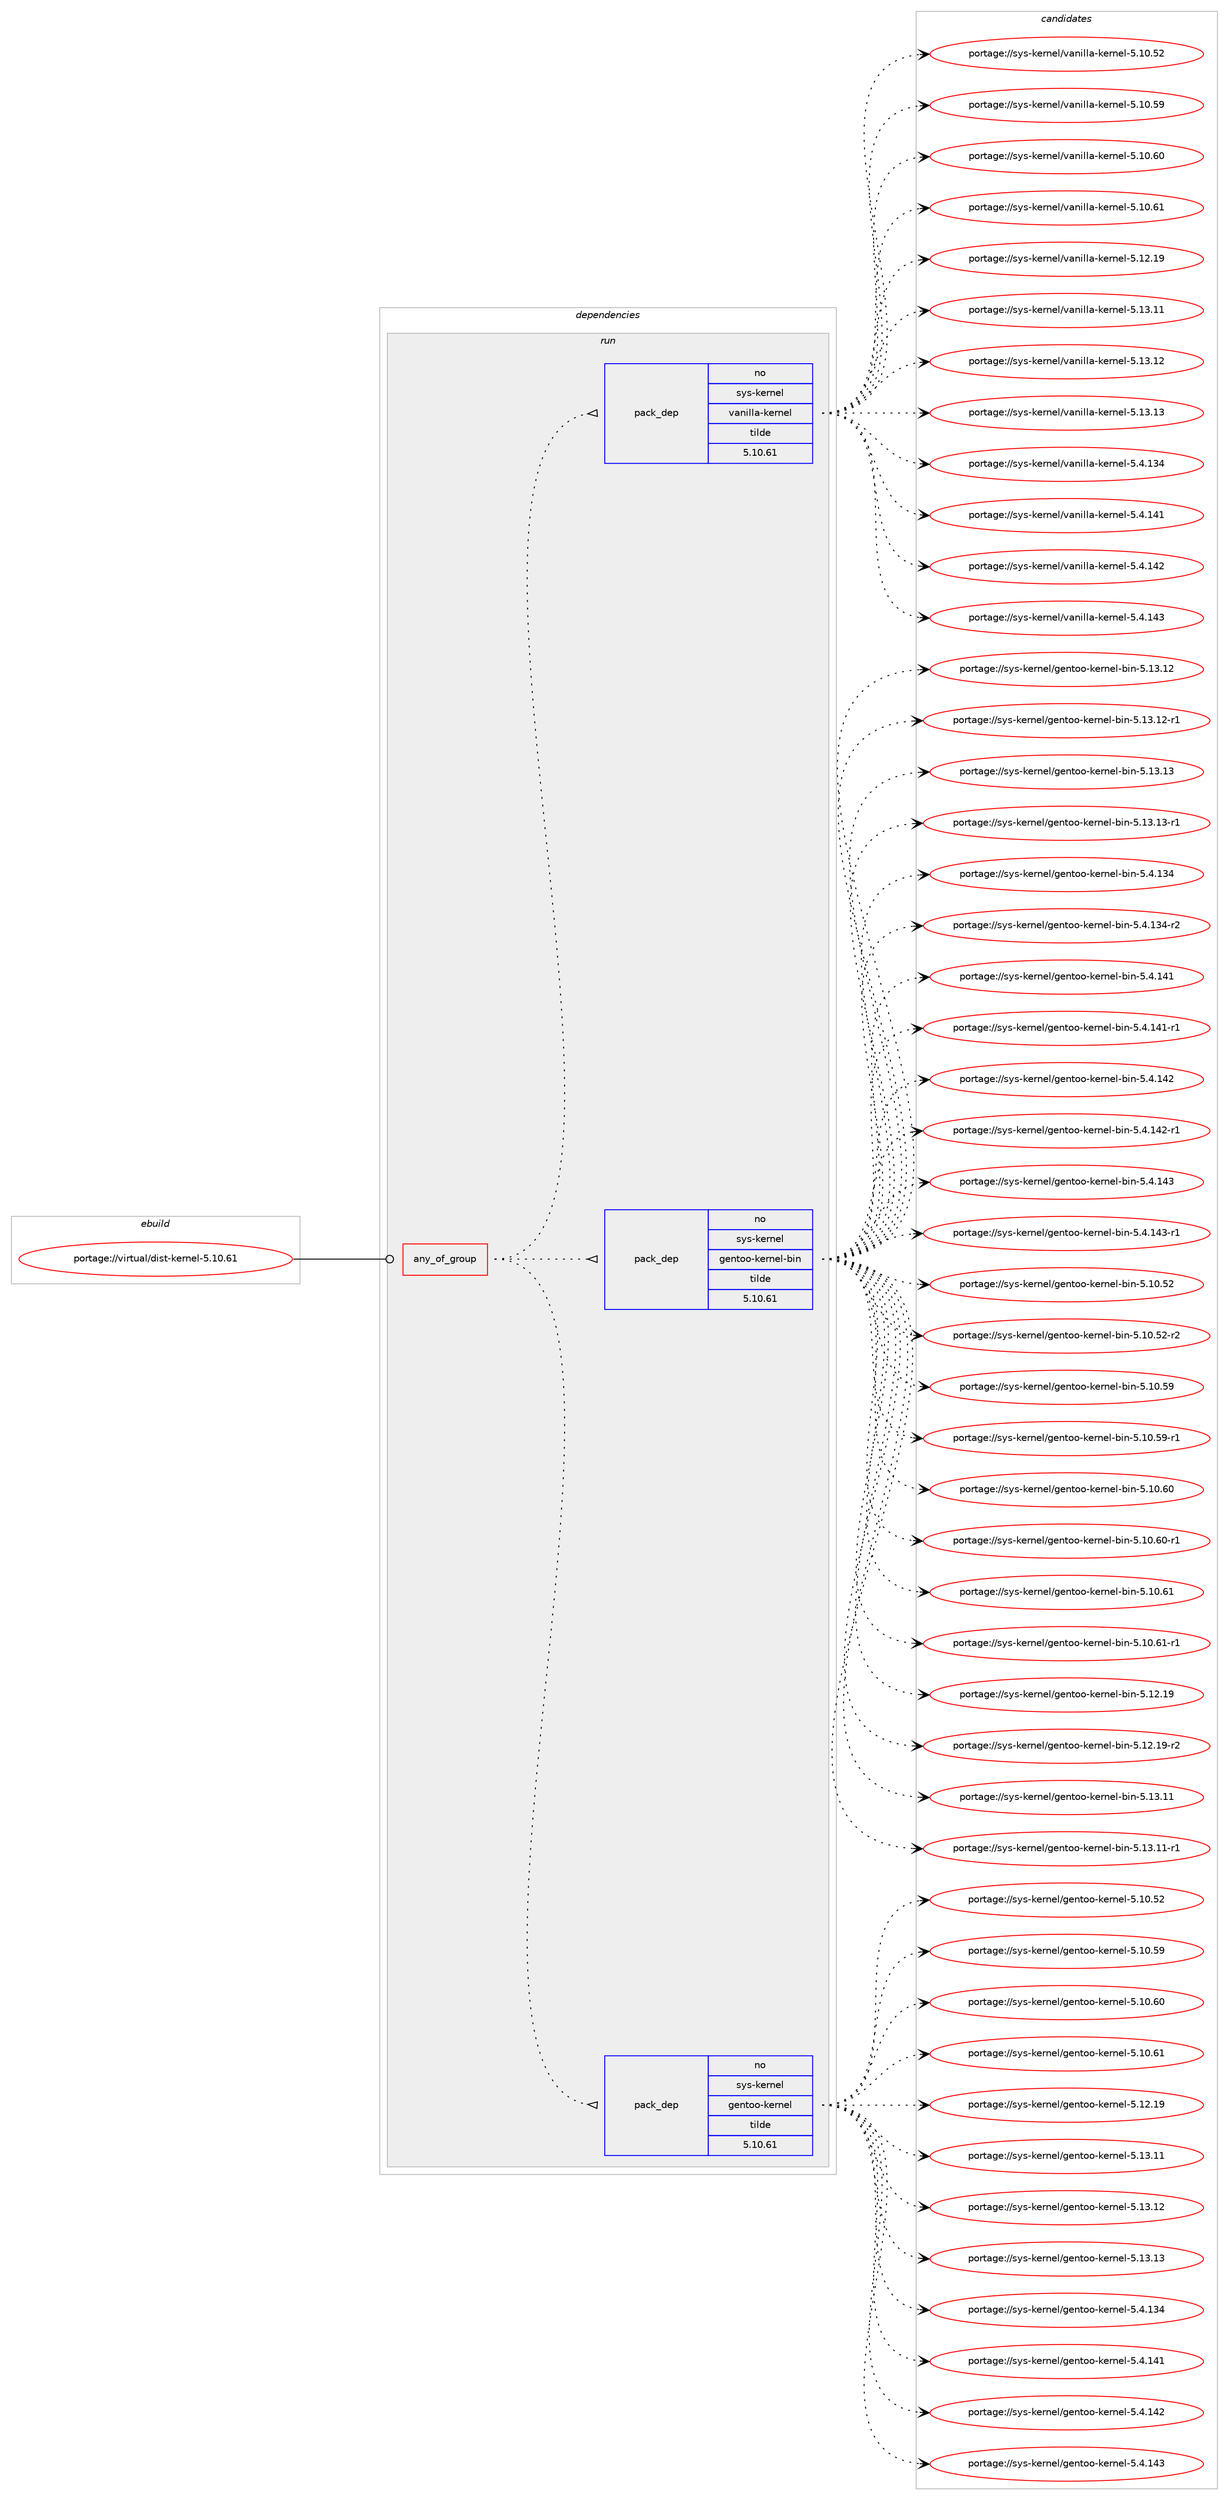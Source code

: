 digraph prolog {

# *************
# Graph options
# *************

newrank=true;
concentrate=true;
compound=true;
graph [rankdir=LR,fontname=Helvetica,fontsize=10,ranksep=1.5];#, ranksep=2.5, nodesep=0.2];
edge  [arrowhead=vee];
node  [fontname=Helvetica,fontsize=10];

# **********
# The ebuild
# **********

subgraph cluster_leftcol {
color=gray;
rank=same;
label=<<i>ebuild</i>>;
id [label="portage://virtual/dist-kernel-5.10.61", color=red, width=4, href="../virtual/dist-kernel-5.10.61.svg"];
}

# ****************
# The dependencies
# ****************

subgraph cluster_midcol {
color=gray;
label=<<i>dependencies</i>>;
subgraph cluster_compile {
fillcolor="#eeeeee";
style=filled;
label=<<i>compile</i>>;
}
subgraph cluster_compileandrun {
fillcolor="#eeeeee";
style=filled;
label=<<i>compile and run</i>>;
}
subgraph cluster_run {
fillcolor="#eeeeee";
style=filled;
label=<<i>run</i>>;
subgraph any27 {
dependency759 [label=<<TABLE BORDER="0" CELLBORDER="1" CELLSPACING="0" CELLPADDING="4"><TR><TD CELLPADDING="10">any_of_group</TD></TR></TABLE>>, shape=none, color=red];subgraph pack321 {
dependency760 [label=<<TABLE BORDER="0" CELLBORDER="1" CELLSPACING="0" CELLPADDING="4" WIDTH="220"><TR><TD ROWSPAN="6" CELLPADDING="30">pack_dep</TD></TR><TR><TD WIDTH="110">no</TD></TR><TR><TD>sys-kernel</TD></TR><TR><TD>gentoo-kernel</TD></TR><TR><TD>tilde</TD></TR><TR><TD>5.10.61</TD></TR></TABLE>>, shape=none, color=blue];
}
dependency759:e -> dependency760:w [weight=20,style="dotted",arrowhead="oinv"];
subgraph pack322 {
dependency761 [label=<<TABLE BORDER="0" CELLBORDER="1" CELLSPACING="0" CELLPADDING="4" WIDTH="220"><TR><TD ROWSPAN="6" CELLPADDING="30">pack_dep</TD></TR><TR><TD WIDTH="110">no</TD></TR><TR><TD>sys-kernel</TD></TR><TR><TD>gentoo-kernel-bin</TD></TR><TR><TD>tilde</TD></TR><TR><TD>5.10.61</TD></TR></TABLE>>, shape=none, color=blue];
}
dependency759:e -> dependency761:w [weight=20,style="dotted",arrowhead="oinv"];
subgraph pack323 {
dependency762 [label=<<TABLE BORDER="0" CELLBORDER="1" CELLSPACING="0" CELLPADDING="4" WIDTH="220"><TR><TD ROWSPAN="6" CELLPADDING="30">pack_dep</TD></TR><TR><TD WIDTH="110">no</TD></TR><TR><TD>sys-kernel</TD></TR><TR><TD>vanilla-kernel</TD></TR><TR><TD>tilde</TD></TR><TR><TD>5.10.61</TD></TR></TABLE>>, shape=none, color=blue];
}
dependency759:e -> dependency762:w [weight=20,style="dotted",arrowhead="oinv"];
}
id:e -> dependency759:w [weight=20,style="solid",arrowhead="odot"];
}
}

# **************
# The candidates
# **************

subgraph cluster_choices {
rank=same;
color=gray;
label=<<i>candidates</i>>;

subgraph choice321 {
color=black;
nodesep=1;
choice1151211154510710111411010110847103101110116111111451071011141101011084553464948465350 [label="portage://sys-kernel/gentoo-kernel-5.10.52", color=red, width=4,href="../sys-kernel/gentoo-kernel-5.10.52.svg"];
choice1151211154510710111411010110847103101110116111111451071011141101011084553464948465357 [label="portage://sys-kernel/gentoo-kernel-5.10.59", color=red, width=4,href="../sys-kernel/gentoo-kernel-5.10.59.svg"];
choice1151211154510710111411010110847103101110116111111451071011141101011084553464948465448 [label="portage://sys-kernel/gentoo-kernel-5.10.60", color=red, width=4,href="../sys-kernel/gentoo-kernel-5.10.60.svg"];
choice1151211154510710111411010110847103101110116111111451071011141101011084553464948465449 [label="portage://sys-kernel/gentoo-kernel-5.10.61", color=red, width=4,href="../sys-kernel/gentoo-kernel-5.10.61.svg"];
choice1151211154510710111411010110847103101110116111111451071011141101011084553464950464957 [label="portage://sys-kernel/gentoo-kernel-5.12.19", color=red, width=4,href="../sys-kernel/gentoo-kernel-5.12.19.svg"];
choice1151211154510710111411010110847103101110116111111451071011141101011084553464951464949 [label="portage://sys-kernel/gentoo-kernel-5.13.11", color=red, width=4,href="../sys-kernel/gentoo-kernel-5.13.11.svg"];
choice1151211154510710111411010110847103101110116111111451071011141101011084553464951464950 [label="portage://sys-kernel/gentoo-kernel-5.13.12", color=red, width=4,href="../sys-kernel/gentoo-kernel-5.13.12.svg"];
choice1151211154510710111411010110847103101110116111111451071011141101011084553464951464951 [label="portage://sys-kernel/gentoo-kernel-5.13.13", color=red, width=4,href="../sys-kernel/gentoo-kernel-5.13.13.svg"];
choice1151211154510710111411010110847103101110116111111451071011141101011084553465246495152 [label="portage://sys-kernel/gentoo-kernel-5.4.134", color=red, width=4,href="../sys-kernel/gentoo-kernel-5.4.134.svg"];
choice1151211154510710111411010110847103101110116111111451071011141101011084553465246495249 [label="portage://sys-kernel/gentoo-kernel-5.4.141", color=red, width=4,href="../sys-kernel/gentoo-kernel-5.4.141.svg"];
choice1151211154510710111411010110847103101110116111111451071011141101011084553465246495250 [label="portage://sys-kernel/gentoo-kernel-5.4.142", color=red, width=4,href="../sys-kernel/gentoo-kernel-5.4.142.svg"];
choice1151211154510710111411010110847103101110116111111451071011141101011084553465246495251 [label="portage://sys-kernel/gentoo-kernel-5.4.143", color=red, width=4,href="../sys-kernel/gentoo-kernel-5.4.143.svg"];
dependency760:e -> choice1151211154510710111411010110847103101110116111111451071011141101011084553464948465350:w [style=dotted,weight="100"];
dependency760:e -> choice1151211154510710111411010110847103101110116111111451071011141101011084553464948465357:w [style=dotted,weight="100"];
dependency760:e -> choice1151211154510710111411010110847103101110116111111451071011141101011084553464948465448:w [style=dotted,weight="100"];
dependency760:e -> choice1151211154510710111411010110847103101110116111111451071011141101011084553464948465449:w [style=dotted,weight="100"];
dependency760:e -> choice1151211154510710111411010110847103101110116111111451071011141101011084553464950464957:w [style=dotted,weight="100"];
dependency760:e -> choice1151211154510710111411010110847103101110116111111451071011141101011084553464951464949:w [style=dotted,weight="100"];
dependency760:e -> choice1151211154510710111411010110847103101110116111111451071011141101011084553464951464950:w [style=dotted,weight="100"];
dependency760:e -> choice1151211154510710111411010110847103101110116111111451071011141101011084553464951464951:w [style=dotted,weight="100"];
dependency760:e -> choice1151211154510710111411010110847103101110116111111451071011141101011084553465246495152:w [style=dotted,weight="100"];
dependency760:e -> choice1151211154510710111411010110847103101110116111111451071011141101011084553465246495249:w [style=dotted,weight="100"];
dependency760:e -> choice1151211154510710111411010110847103101110116111111451071011141101011084553465246495250:w [style=dotted,weight="100"];
dependency760:e -> choice1151211154510710111411010110847103101110116111111451071011141101011084553465246495251:w [style=dotted,weight="100"];
}
subgraph choice322 {
color=black;
nodesep=1;
choice11512111545107101114110101108471031011101161111114510710111411010110845981051104553464948465350 [label="portage://sys-kernel/gentoo-kernel-bin-5.10.52", color=red, width=4,href="../sys-kernel/gentoo-kernel-bin-5.10.52.svg"];
choice115121115451071011141101011084710310111011611111145107101114110101108459810511045534649484653504511450 [label="portage://sys-kernel/gentoo-kernel-bin-5.10.52-r2", color=red, width=4,href="../sys-kernel/gentoo-kernel-bin-5.10.52-r2.svg"];
choice11512111545107101114110101108471031011101161111114510710111411010110845981051104553464948465357 [label="portage://sys-kernel/gentoo-kernel-bin-5.10.59", color=red, width=4,href="../sys-kernel/gentoo-kernel-bin-5.10.59.svg"];
choice115121115451071011141101011084710310111011611111145107101114110101108459810511045534649484653574511449 [label="portage://sys-kernel/gentoo-kernel-bin-5.10.59-r1", color=red, width=4,href="../sys-kernel/gentoo-kernel-bin-5.10.59-r1.svg"];
choice11512111545107101114110101108471031011101161111114510710111411010110845981051104553464948465448 [label="portage://sys-kernel/gentoo-kernel-bin-5.10.60", color=red, width=4,href="../sys-kernel/gentoo-kernel-bin-5.10.60.svg"];
choice115121115451071011141101011084710310111011611111145107101114110101108459810511045534649484654484511449 [label="portage://sys-kernel/gentoo-kernel-bin-5.10.60-r1", color=red, width=4,href="../sys-kernel/gentoo-kernel-bin-5.10.60-r1.svg"];
choice11512111545107101114110101108471031011101161111114510710111411010110845981051104553464948465449 [label="portage://sys-kernel/gentoo-kernel-bin-5.10.61", color=red, width=4,href="../sys-kernel/gentoo-kernel-bin-5.10.61.svg"];
choice115121115451071011141101011084710310111011611111145107101114110101108459810511045534649484654494511449 [label="portage://sys-kernel/gentoo-kernel-bin-5.10.61-r1", color=red, width=4,href="../sys-kernel/gentoo-kernel-bin-5.10.61-r1.svg"];
choice11512111545107101114110101108471031011101161111114510710111411010110845981051104553464950464957 [label="portage://sys-kernel/gentoo-kernel-bin-5.12.19", color=red, width=4,href="../sys-kernel/gentoo-kernel-bin-5.12.19.svg"];
choice115121115451071011141101011084710310111011611111145107101114110101108459810511045534649504649574511450 [label="portage://sys-kernel/gentoo-kernel-bin-5.12.19-r2", color=red, width=4,href="../sys-kernel/gentoo-kernel-bin-5.12.19-r2.svg"];
choice11512111545107101114110101108471031011101161111114510710111411010110845981051104553464951464949 [label="portage://sys-kernel/gentoo-kernel-bin-5.13.11", color=red, width=4,href="../sys-kernel/gentoo-kernel-bin-5.13.11.svg"];
choice115121115451071011141101011084710310111011611111145107101114110101108459810511045534649514649494511449 [label="portage://sys-kernel/gentoo-kernel-bin-5.13.11-r1", color=red, width=4,href="../sys-kernel/gentoo-kernel-bin-5.13.11-r1.svg"];
choice11512111545107101114110101108471031011101161111114510710111411010110845981051104553464951464950 [label="portage://sys-kernel/gentoo-kernel-bin-5.13.12", color=red, width=4,href="../sys-kernel/gentoo-kernel-bin-5.13.12.svg"];
choice115121115451071011141101011084710310111011611111145107101114110101108459810511045534649514649504511449 [label="portage://sys-kernel/gentoo-kernel-bin-5.13.12-r1", color=red, width=4,href="../sys-kernel/gentoo-kernel-bin-5.13.12-r1.svg"];
choice11512111545107101114110101108471031011101161111114510710111411010110845981051104553464951464951 [label="portage://sys-kernel/gentoo-kernel-bin-5.13.13", color=red, width=4,href="../sys-kernel/gentoo-kernel-bin-5.13.13.svg"];
choice115121115451071011141101011084710310111011611111145107101114110101108459810511045534649514649514511449 [label="portage://sys-kernel/gentoo-kernel-bin-5.13.13-r1", color=red, width=4,href="../sys-kernel/gentoo-kernel-bin-5.13.13-r1.svg"];
choice11512111545107101114110101108471031011101161111114510710111411010110845981051104553465246495152 [label="portage://sys-kernel/gentoo-kernel-bin-5.4.134", color=red, width=4,href="../sys-kernel/gentoo-kernel-bin-5.4.134.svg"];
choice115121115451071011141101011084710310111011611111145107101114110101108459810511045534652464951524511450 [label="portage://sys-kernel/gentoo-kernel-bin-5.4.134-r2", color=red, width=4,href="../sys-kernel/gentoo-kernel-bin-5.4.134-r2.svg"];
choice11512111545107101114110101108471031011101161111114510710111411010110845981051104553465246495249 [label="portage://sys-kernel/gentoo-kernel-bin-5.4.141", color=red, width=4,href="../sys-kernel/gentoo-kernel-bin-5.4.141.svg"];
choice115121115451071011141101011084710310111011611111145107101114110101108459810511045534652464952494511449 [label="portage://sys-kernel/gentoo-kernel-bin-5.4.141-r1", color=red, width=4,href="../sys-kernel/gentoo-kernel-bin-5.4.141-r1.svg"];
choice11512111545107101114110101108471031011101161111114510710111411010110845981051104553465246495250 [label="portage://sys-kernel/gentoo-kernel-bin-5.4.142", color=red, width=4,href="../sys-kernel/gentoo-kernel-bin-5.4.142.svg"];
choice115121115451071011141101011084710310111011611111145107101114110101108459810511045534652464952504511449 [label="portage://sys-kernel/gentoo-kernel-bin-5.4.142-r1", color=red, width=4,href="../sys-kernel/gentoo-kernel-bin-5.4.142-r1.svg"];
choice11512111545107101114110101108471031011101161111114510710111411010110845981051104553465246495251 [label="portage://sys-kernel/gentoo-kernel-bin-5.4.143", color=red, width=4,href="../sys-kernel/gentoo-kernel-bin-5.4.143.svg"];
choice115121115451071011141101011084710310111011611111145107101114110101108459810511045534652464952514511449 [label="portage://sys-kernel/gentoo-kernel-bin-5.4.143-r1", color=red, width=4,href="../sys-kernel/gentoo-kernel-bin-5.4.143-r1.svg"];
dependency761:e -> choice11512111545107101114110101108471031011101161111114510710111411010110845981051104553464948465350:w [style=dotted,weight="100"];
dependency761:e -> choice115121115451071011141101011084710310111011611111145107101114110101108459810511045534649484653504511450:w [style=dotted,weight="100"];
dependency761:e -> choice11512111545107101114110101108471031011101161111114510710111411010110845981051104553464948465357:w [style=dotted,weight="100"];
dependency761:e -> choice115121115451071011141101011084710310111011611111145107101114110101108459810511045534649484653574511449:w [style=dotted,weight="100"];
dependency761:e -> choice11512111545107101114110101108471031011101161111114510710111411010110845981051104553464948465448:w [style=dotted,weight="100"];
dependency761:e -> choice115121115451071011141101011084710310111011611111145107101114110101108459810511045534649484654484511449:w [style=dotted,weight="100"];
dependency761:e -> choice11512111545107101114110101108471031011101161111114510710111411010110845981051104553464948465449:w [style=dotted,weight="100"];
dependency761:e -> choice115121115451071011141101011084710310111011611111145107101114110101108459810511045534649484654494511449:w [style=dotted,weight="100"];
dependency761:e -> choice11512111545107101114110101108471031011101161111114510710111411010110845981051104553464950464957:w [style=dotted,weight="100"];
dependency761:e -> choice115121115451071011141101011084710310111011611111145107101114110101108459810511045534649504649574511450:w [style=dotted,weight="100"];
dependency761:e -> choice11512111545107101114110101108471031011101161111114510710111411010110845981051104553464951464949:w [style=dotted,weight="100"];
dependency761:e -> choice115121115451071011141101011084710310111011611111145107101114110101108459810511045534649514649494511449:w [style=dotted,weight="100"];
dependency761:e -> choice11512111545107101114110101108471031011101161111114510710111411010110845981051104553464951464950:w [style=dotted,weight="100"];
dependency761:e -> choice115121115451071011141101011084710310111011611111145107101114110101108459810511045534649514649504511449:w [style=dotted,weight="100"];
dependency761:e -> choice11512111545107101114110101108471031011101161111114510710111411010110845981051104553464951464951:w [style=dotted,weight="100"];
dependency761:e -> choice115121115451071011141101011084710310111011611111145107101114110101108459810511045534649514649514511449:w [style=dotted,weight="100"];
dependency761:e -> choice11512111545107101114110101108471031011101161111114510710111411010110845981051104553465246495152:w [style=dotted,weight="100"];
dependency761:e -> choice115121115451071011141101011084710310111011611111145107101114110101108459810511045534652464951524511450:w [style=dotted,weight="100"];
dependency761:e -> choice11512111545107101114110101108471031011101161111114510710111411010110845981051104553465246495249:w [style=dotted,weight="100"];
dependency761:e -> choice115121115451071011141101011084710310111011611111145107101114110101108459810511045534652464952494511449:w [style=dotted,weight="100"];
dependency761:e -> choice11512111545107101114110101108471031011101161111114510710111411010110845981051104553465246495250:w [style=dotted,weight="100"];
dependency761:e -> choice115121115451071011141101011084710310111011611111145107101114110101108459810511045534652464952504511449:w [style=dotted,weight="100"];
dependency761:e -> choice11512111545107101114110101108471031011101161111114510710111411010110845981051104553465246495251:w [style=dotted,weight="100"];
dependency761:e -> choice115121115451071011141101011084710310111011611111145107101114110101108459810511045534652464952514511449:w [style=dotted,weight="100"];
}
subgraph choice323 {
color=black;
nodesep=1;
choice11512111545107101114110101108471189711010510810897451071011141101011084553464948465350 [label="portage://sys-kernel/vanilla-kernel-5.10.52", color=red, width=4,href="../sys-kernel/vanilla-kernel-5.10.52.svg"];
choice11512111545107101114110101108471189711010510810897451071011141101011084553464948465357 [label="portage://sys-kernel/vanilla-kernel-5.10.59", color=red, width=4,href="../sys-kernel/vanilla-kernel-5.10.59.svg"];
choice11512111545107101114110101108471189711010510810897451071011141101011084553464948465448 [label="portage://sys-kernel/vanilla-kernel-5.10.60", color=red, width=4,href="../sys-kernel/vanilla-kernel-5.10.60.svg"];
choice11512111545107101114110101108471189711010510810897451071011141101011084553464948465449 [label="portage://sys-kernel/vanilla-kernel-5.10.61", color=red, width=4,href="../sys-kernel/vanilla-kernel-5.10.61.svg"];
choice11512111545107101114110101108471189711010510810897451071011141101011084553464950464957 [label="portage://sys-kernel/vanilla-kernel-5.12.19", color=red, width=4,href="../sys-kernel/vanilla-kernel-5.12.19.svg"];
choice11512111545107101114110101108471189711010510810897451071011141101011084553464951464949 [label="portage://sys-kernel/vanilla-kernel-5.13.11", color=red, width=4,href="../sys-kernel/vanilla-kernel-5.13.11.svg"];
choice11512111545107101114110101108471189711010510810897451071011141101011084553464951464950 [label="portage://sys-kernel/vanilla-kernel-5.13.12", color=red, width=4,href="../sys-kernel/vanilla-kernel-5.13.12.svg"];
choice11512111545107101114110101108471189711010510810897451071011141101011084553464951464951 [label="portage://sys-kernel/vanilla-kernel-5.13.13", color=red, width=4,href="../sys-kernel/vanilla-kernel-5.13.13.svg"];
choice11512111545107101114110101108471189711010510810897451071011141101011084553465246495152 [label="portage://sys-kernel/vanilla-kernel-5.4.134", color=red, width=4,href="../sys-kernel/vanilla-kernel-5.4.134.svg"];
choice11512111545107101114110101108471189711010510810897451071011141101011084553465246495249 [label="portage://sys-kernel/vanilla-kernel-5.4.141", color=red, width=4,href="../sys-kernel/vanilla-kernel-5.4.141.svg"];
choice11512111545107101114110101108471189711010510810897451071011141101011084553465246495250 [label="portage://sys-kernel/vanilla-kernel-5.4.142", color=red, width=4,href="../sys-kernel/vanilla-kernel-5.4.142.svg"];
choice11512111545107101114110101108471189711010510810897451071011141101011084553465246495251 [label="portage://sys-kernel/vanilla-kernel-5.4.143", color=red, width=4,href="../sys-kernel/vanilla-kernel-5.4.143.svg"];
dependency762:e -> choice11512111545107101114110101108471189711010510810897451071011141101011084553464948465350:w [style=dotted,weight="100"];
dependency762:e -> choice11512111545107101114110101108471189711010510810897451071011141101011084553464948465357:w [style=dotted,weight="100"];
dependency762:e -> choice11512111545107101114110101108471189711010510810897451071011141101011084553464948465448:w [style=dotted,weight="100"];
dependency762:e -> choice11512111545107101114110101108471189711010510810897451071011141101011084553464948465449:w [style=dotted,weight="100"];
dependency762:e -> choice11512111545107101114110101108471189711010510810897451071011141101011084553464950464957:w [style=dotted,weight="100"];
dependency762:e -> choice11512111545107101114110101108471189711010510810897451071011141101011084553464951464949:w [style=dotted,weight="100"];
dependency762:e -> choice11512111545107101114110101108471189711010510810897451071011141101011084553464951464950:w [style=dotted,weight="100"];
dependency762:e -> choice11512111545107101114110101108471189711010510810897451071011141101011084553464951464951:w [style=dotted,weight="100"];
dependency762:e -> choice11512111545107101114110101108471189711010510810897451071011141101011084553465246495152:w [style=dotted,weight="100"];
dependency762:e -> choice11512111545107101114110101108471189711010510810897451071011141101011084553465246495249:w [style=dotted,weight="100"];
dependency762:e -> choice11512111545107101114110101108471189711010510810897451071011141101011084553465246495250:w [style=dotted,weight="100"];
dependency762:e -> choice11512111545107101114110101108471189711010510810897451071011141101011084553465246495251:w [style=dotted,weight="100"];
}
}

}

